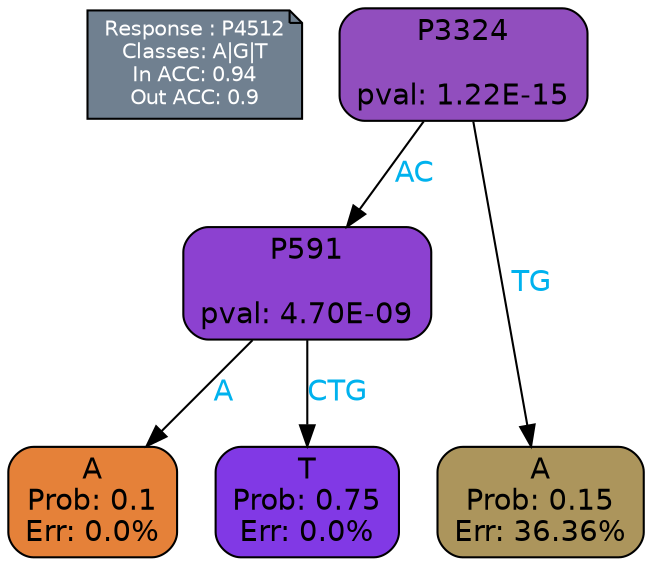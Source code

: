 digraph Tree {
node [shape=box, style="filled, rounded", color="black", fontname=helvetica] ;
graph [ranksep=equally, splines=polylines, bgcolor=transparent, dpi=600] ;
edge [fontname=helvetica] ;
LEGEND [label="Response : P4512
Classes: A|G|T
In ACC: 0.94
Out ACC: 0.9
",shape=note,align=left,style=filled,fillcolor="slategray",fontcolor="white",fontsize=10];1 [label="P3324

pval: 1.22E-15", fillcolor="#914ebe"] ;
2 [label="P591

pval: 4.70E-09", fillcolor="#8c41d0"] ;
3 [label="A
Prob: 0.1
Err: 0.0%", fillcolor="#e58139"] ;
4 [label="T
Prob: 0.75
Err: 0.0%", fillcolor="#8139e5"] ;
5 [label="A
Prob: 0.15
Err: 36.36%", fillcolor="#ac955c"] ;
1 -> 2 [label="AC",fontcolor=deepskyblue2] ;
1 -> 5 [label="TG",fontcolor=deepskyblue2] ;
2 -> 3 [label="A",fontcolor=deepskyblue2] ;
2 -> 4 [label="CTG",fontcolor=deepskyblue2] ;
{rank = same; 3;4;5;}{rank = same; LEGEND;1;}}